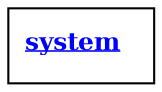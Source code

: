digraph g {
  compound=true
  node[fontsize=12]
  edge[fontsize=12]

  g0 [shape="box" href="#!/?zoom=54b53072540eeeb8f8e9343e71f28176" tooltip="See more details about system" label=<
<font color="blue"><u><b>system</b></u></font>
  >]

}
